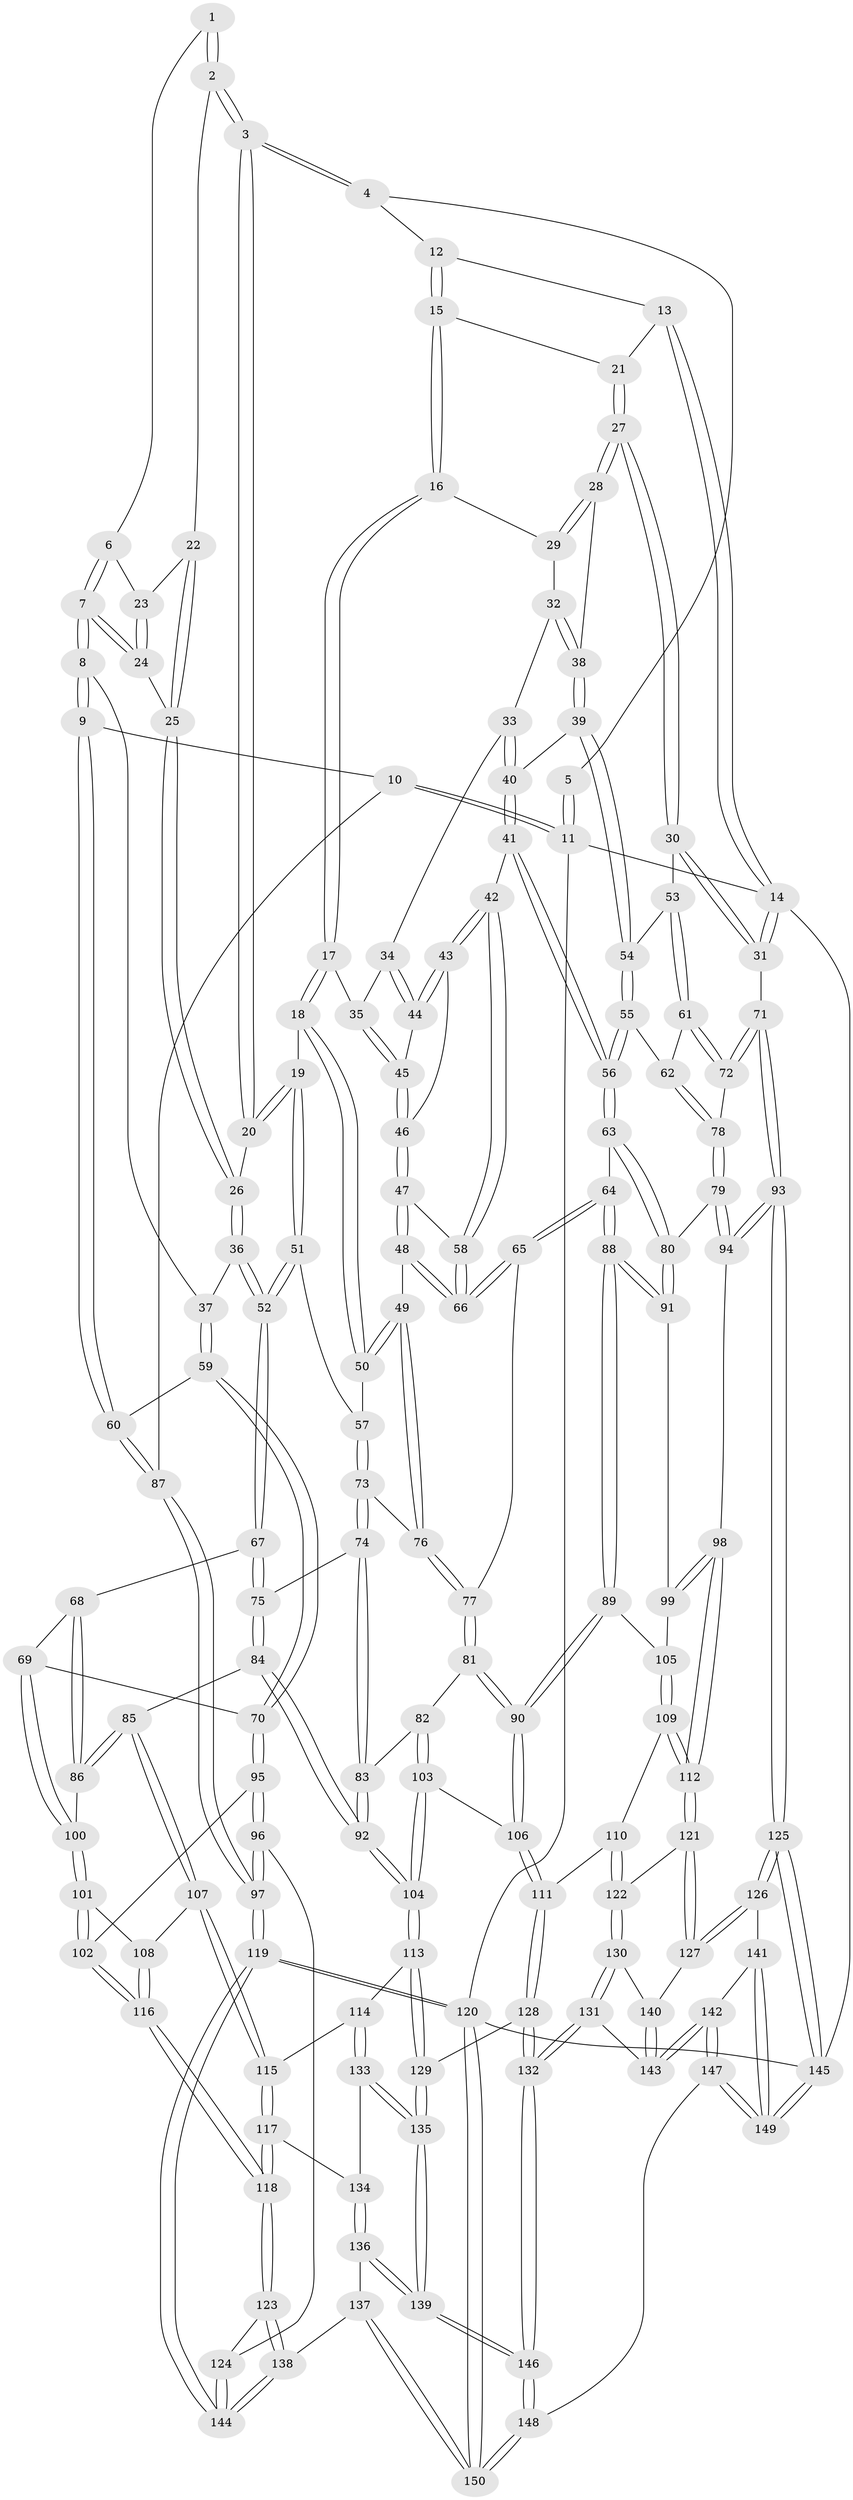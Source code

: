 // Generated by graph-tools (version 1.1) at 2025/38/03/09/25 02:38:33]
// undirected, 150 vertices, 372 edges
graph export_dot {
graph [start="1"]
  node [color=gray90,style=filled];
  1 [pos="+0.1847720138400121+0"];
  2 [pos="+0.30534670343856796+0.06321502106523841"];
  3 [pos="+0.414016994964102+0.09462867163047772"];
  4 [pos="+0.5491318344128115+0"];
  5 [pos="+0.15761008828662026+0"];
  6 [pos="+0.16678103073036019+0.0541863133259726"];
  7 [pos="+0.12338777143100291+0.1897208563905893"];
  8 [pos="+0.10138108364631193+0.20678119667022188"];
  9 [pos="+0+0.22176100442559157"];
  10 [pos="+0+0.18137981124048544"];
  11 [pos="+0+0"];
  12 [pos="+0.6463238708444027+0"];
  13 [pos="+0.8859602001197392+0"];
  14 [pos="+1+0"];
  15 [pos="+0.6644252570392424+0"];
  16 [pos="+0.6662010342065315+0.051464865370036944"];
  17 [pos="+0.5755664073452561+0.2011594813511505"];
  18 [pos="+0.5220057504876482+0.22171745155689293"];
  19 [pos="+0.5165364843411083+0.2200901382470175"];
  20 [pos="+0.4278978330555132+0.1725818857510966"];
  21 [pos="+0.9100792678091948+0.10359587715322512"];
  22 [pos="+0.28035772854221463+0.09443059316003012"];
  23 [pos="+0.26698731473880893+0.09919840968091971"];
  24 [pos="+0.17598434246136904+0.18249592083136087"];
  25 [pos="+0.3059207543034734+0.20547381485266136"];
  26 [pos="+0.3399725077419922+0.2254588708503669"];
  27 [pos="+0.9609133100005264+0.17615139488685258"];
  28 [pos="+0.9145889402204375+0.18883250737504376"];
  29 [pos="+0.73644731844235+0.1258256954758578"];
  30 [pos="+1+0.1962447781397637"];
  31 [pos="+1+0.17283085067643633"];
  32 [pos="+0.7358754984290764+0.23755145341492415"];
  33 [pos="+0.7308077040253581+0.24525163910345063"];
  34 [pos="+0.6952985424550933+0.25936626762612464"];
  35 [pos="+0.5908328307431612+0.2131854373343557"];
  36 [pos="+0.3145778372787992+0.3298387161882794"];
  37 [pos="+0.2029158222499692+0.32765578140246215"];
  38 [pos="+0.8837708959453539+0.21503256573356871"];
  39 [pos="+0.8314317952900262+0.29158817169628076"];
  40 [pos="+0.7709354212165577+0.29279028541538926"];
  41 [pos="+0.7322299108562196+0.3671861929064069"];
  42 [pos="+0.7193321636578616+0.36259391860604856"];
  43 [pos="+0.7084497245072561+0.353630161759199"];
  44 [pos="+0.6949168667426031+0.2952269767772476"];
  45 [pos="+0.632532101068101+0.3167759529959945"];
  46 [pos="+0.6334898326489484+0.35436493519358253"];
  47 [pos="+0.6188547120058189+0.36580706079925634"];
  48 [pos="+0.5855994814244352+0.3827850046767129"];
  49 [pos="+0.5809878309659544+0.3839044296611971"];
  50 [pos="+0.5225407968410307+0.2323499434611577"];
  51 [pos="+0.38424906473265275+0.35784108738110487"];
  52 [pos="+0.33531298069083787+0.36072900524333257"];
  53 [pos="+0.9410690614940252+0.3532497340779222"];
  54 [pos="+0.8326667296889783+0.36686328069088703"];
  55 [pos="+0.7956635441403144+0.4202311989084853"];
  56 [pos="+0.7888981916141915+0.42202197443762707"];
  57 [pos="+0.4685680790944055+0.3839673000872715"];
  58 [pos="+0.670985242998245+0.412037690720931"];
  59 [pos="+0.14091363448684868+0.47796447026028027"];
  60 [pos="+0.10511917945502515+0.4535812627305612"];
  61 [pos="+0.9268648571006609+0.4340546551091515"];
  62 [pos="+0.8033416369853094+0.4240103624700466"];
  63 [pos="+0.7566812092313543+0.47477745155623136"];
  64 [pos="+0.685874204401084+0.4948165655602269"];
  65 [pos="+0.6721268894539169+0.490812370760344"];
  66 [pos="+0.6631947541640907+0.4323340937260464"];
  67 [pos="+0.33007634895789234+0.4266825428873664"];
  68 [pos="+0.24539364700223482+0.47730627181358853"];
  69 [pos="+0.15061786533509242+0.48883051955743145"];
  70 [pos="+0.14480641398384855+0.4868963710403221"];
  71 [pos="+1+0.5909177094781922"];
  72 [pos="+0.9629183867453932+0.4990332666651223"];
  73 [pos="+0.5121722443433013+0.44708381178086626"];
  74 [pos="+0.5088580887889893+0.4546091315096865"];
  75 [pos="+0.3863736299843271+0.4951411640046934"];
  76 [pos="+0.5502504568883323+0.4275917265497031"];
  77 [pos="+0.6624241123845933+0.4923201773375059"];
  78 [pos="+0.8900806245262356+0.5226456664760426"];
  79 [pos="+0.878632974802037+0.5371540983587162"];
  80 [pos="+0.7880367337690316+0.5449524200021502"];
  81 [pos="+0.5859224086749789+0.5625219895002398"];
  82 [pos="+0.5444740746771489+0.5471363063017931"];
  83 [pos="+0.5324637161053734+0.5385573992777378"];
  84 [pos="+0.3741358851408436+0.5840266588430134"];
  85 [pos="+0.3576083518284622+0.5899389654910554"];
  86 [pos="+0.3072186476200547+0.565495669596335"];
  87 [pos="+0+0.5223096423288084"];
  88 [pos="+0.6928708812180575+0.5793515883571267"];
  89 [pos="+0.6912060861353481+0.5838128960245557"];
  90 [pos="+0.6221187034979295+0.6275595421905733"];
  91 [pos="+0.784468776241904+0.5641431936242731"];
  92 [pos="+0.4253207849825709+0.6162618910018249"];
  93 [pos="+1+0.6861644039007558"];
  94 [pos="+0.8782751864136693+0.660023052842799"];
  95 [pos="+0.08419932957461825+0.5748013300978471"];
  96 [pos="+0+0.6465834109063133"];
  97 [pos="+0+0.6625304715865828"];
  98 [pos="+0.8680730346324992+0.6638210712472538"];
  99 [pos="+0.785546727627692+0.5704703396092103"];
  100 [pos="+0.21677527361084806+0.5786334798561947"];
  101 [pos="+0.22042917284014954+0.6045202321559496"];
  102 [pos="+0.17253400857559684+0.6826657501702608"];
  103 [pos="+0.5165398848646172+0.6852181038180666"];
  104 [pos="+0.4649065059812689+0.6981837291916952"];
  105 [pos="+0.7397373982427006+0.6358516582335942"];
  106 [pos="+0.6175024437074925+0.6854722110433789"];
  107 [pos="+0.3091581187004074+0.6473063966320687"];
  108 [pos="+0.2968864533398602+0.6484923416956447"];
  109 [pos="+0.7400601806279383+0.6412386991286062"];
  110 [pos="+0.7025952093886858+0.6907661300051663"];
  111 [pos="+0.6177406020093096+0.6857551885530422"];
  112 [pos="+0.8524837864745224+0.6788776530556428"];
  113 [pos="+0.4615969112332996+0.7065809636624694"];
  114 [pos="+0.36533974911872624+0.7341516406051615"];
  115 [pos="+0.3242112192784855+0.7032810407010134"];
  116 [pos="+0.18018186824344554+0.7302991378999887"];
  117 [pos="+0.25463938502605277+0.7623091059929876"];
  118 [pos="+0.1749512620777615+0.7564422773855545"];
  119 [pos="+0+0.8243414479798106"];
  120 [pos="+0+1"];
  121 [pos="+0.8160311111982801+0.7522664921553783"];
  122 [pos="+0.7684678568779832+0.760821765622477"];
  123 [pos="+0.16605194169916637+0.7662357131185568"];
  124 [pos="+0.15762189877077568+0.763248314371079"];
  125 [pos="+1+0.7568500594342445"];
  126 [pos="+0.9386142776020251+0.8632363123855168"];
  127 [pos="+0.8532015606756215+0.8004744452773759"];
  128 [pos="+0.6188292292296338+0.7623324952732395"];
  129 [pos="+0.4787151983069323+0.8097178049239133"];
  130 [pos="+0.712744744926052+0.8272006838457975"];
  131 [pos="+0.6831049347745624+0.8585578781022047"];
  132 [pos="+0.6697890501521804+0.8621554800289888"];
  133 [pos="+0.3487657739063039+0.7797128173510981"];
  134 [pos="+0.3046184278721904+0.7944340232385152"];
  135 [pos="+0.4589751104489263+0.9124473332842835"];
  136 [pos="+0.3020254940318802+0.8849521916914335"];
  137 [pos="+0.16029245984237311+0.8867323195406903"];
  138 [pos="+0.15484275018589447+0.8741237268989653"];
  139 [pos="+0.4621934556063767+0.9745909101125217"];
  140 [pos="+0.8110571807444732+0.8462569892910471"];
  141 [pos="+0.9238459890931413+0.8846041862251591"];
  142 [pos="+0.7867152575674936+0.9114902743090667"];
  143 [pos="+0.778378166391249+0.9036412838222175"];
  144 [pos="+0+0.8312641841648948"];
  145 [pos="+1+1"];
  146 [pos="+0.505883346266364+1"];
  147 [pos="+0.812997759025878+1"];
  148 [pos="+0.50588273735163+1"];
  149 [pos="+0.833559142854433+1"];
  150 [pos="+0.10364629982204906+1"];
  1 -- 2;
  1 -- 2;
  1 -- 6;
  2 -- 3;
  2 -- 3;
  2 -- 22;
  3 -- 4;
  3 -- 4;
  3 -- 20;
  3 -- 20;
  4 -- 5;
  4 -- 12;
  5 -- 11;
  5 -- 11;
  6 -- 7;
  6 -- 7;
  6 -- 23;
  7 -- 8;
  7 -- 8;
  7 -- 24;
  7 -- 24;
  8 -- 9;
  8 -- 9;
  8 -- 37;
  9 -- 10;
  9 -- 60;
  9 -- 60;
  10 -- 11;
  10 -- 11;
  10 -- 87;
  11 -- 14;
  11 -- 120;
  12 -- 13;
  12 -- 15;
  12 -- 15;
  13 -- 14;
  13 -- 14;
  13 -- 21;
  14 -- 31;
  14 -- 31;
  14 -- 145;
  15 -- 16;
  15 -- 16;
  15 -- 21;
  16 -- 17;
  16 -- 17;
  16 -- 29;
  17 -- 18;
  17 -- 18;
  17 -- 35;
  18 -- 19;
  18 -- 50;
  18 -- 50;
  19 -- 20;
  19 -- 20;
  19 -- 51;
  19 -- 51;
  20 -- 26;
  21 -- 27;
  21 -- 27;
  22 -- 23;
  22 -- 25;
  22 -- 25;
  23 -- 24;
  23 -- 24;
  24 -- 25;
  25 -- 26;
  25 -- 26;
  26 -- 36;
  26 -- 36;
  27 -- 28;
  27 -- 28;
  27 -- 30;
  27 -- 30;
  28 -- 29;
  28 -- 29;
  28 -- 38;
  29 -- 32;
  30 -- 31;
  30 -- 31;
  30 -- 53;
  31 -- 71;
  32 -- 33;
  32 -- 38;
  32 -- 38;
  33 -- 34;
  33 -- 40;
  33 -- 40;
  34 -- 35;
  34 -- 44;
  34 -- 44;
  35 -- 45;
  35 -- 45;
  36 -- 37;
  36 -- 52;
  36 -- 52;
  37 -- 59;
  37 -- 59;
  38 -- 39;
  38 -- 39;
  39 -- 40;
  39 -- 54;
  39 -- 54;
  40 -- 41;
  40 -- 41;
  41 -- 42;
  41 -- 56;
  41 -- 56;
  42 -- 43;
  42 -- 43;
  42 -- 58;
  42 -- 58;
  43 -- 44;
  43 -- 44;
  43 -- 46;
  44 -- 45;
  45 -- 46;
  45 -- 46;
  46 -- 47;
  46 -- 47;
  47 -- 48;
  47 -- 48;
  47 -- 58;
  48 -- 49;
  48 -- 66;
  48 -- 66;
  49 -- 50;
  49 -- 50;
  49 -- 76;
  49 -- 76;
  50 -- 57;
  51 -- 52;
  51 -- 52;
  51 -- 57;
  52 -- 67;
  52 -- 67;
  53 -- 54;
  53 -- 61;
  53 -- 61;
  54 -- 55;
  54 -- 55;
  55 -- 56;
  55 -- 56;
  55 -- 62;
  56 -- 63;
  56 -- 63;
  57 -- 73;
  57 -- 73;
  58 -- 66;
  58 -- 66;
  59 -- 60;
  59 -- 70;
  59 -- 70;
  60 -- 87;
  60 -- 87;
  61 -- 62;
  61 -- 72;
  61 -- 72;
  62 -- 78;
  62 -- 78;
  63 -- 64;
  63 -- 80;
  63 -- 80;
  64 -- 65;
  64 -- 65;
  64 -- 88;
  64 -- 88;
  65 -- 66;
  65 -- 66;
  65 -- 77;
  67 -- 68;
  67 -- 75;
  67 -- 75;
  68 -- 69;
  68 -- 86;
  68 -- 86;
  69 -- 70;
  69 -- 100;
  69 -- 100;
  70 -- 95;
  70 -- 95;
  71 -- 72;
  71 -- 72;
  71 -- 93;
  71 -- 93;
  72 -- 78;
  73 -- 74;
  73 -- 74;
  73 -- 76;
  74 -- 75;
  74 -- 83;
  74 -- 83;
  75 -- 84;
  75 -- 84;
  76 -- 77;
  76 -- 77;
  77 -- 81;
  77 -- 81;
  78 -- 79;
  78 -- 79;
  79 -- 80;
  79 -- 94;
  79 -- 94;
  80 -- 91;
  80 -- 91;
  81 -- 82;
  81 -- 90;
  81 -- 90;
  82 -- 83;
  82 -- 103;
  82 -- 103;
  83 -- 92;
  83 -- 92;
  84 -- 85;
  84 -- 92;
  84 -- 92;
  85 -- 86;
  85 -- 86;
  85 -- 107;
  85 -- 107;
  86 -- 100;
  87 -- 97;
  87 -- 97;
  88 -- 89;
  88 -- 89;
  88 -- 91;
  88 -- 91;
  89 -- 90;
  89 -- 90;
  89 -- 105;
  90 -- 106;
  90 -- 106;
  91 -- 99;
  92 -- 104;
  92 -- 104;
  93 -- 94;
  93 -- 94;
  93 -- 125;
  93 -- 125;
  94 -- 98;
  95 -- 96;
  95 -- 96;
  95 -- 102;
  96 -- 97;
  96 -- 97;
  96 -- 124;
  97 -- 119;
  97 -- 119;
  98 -- 99;
  98 -- 99;
  98 -- 112;
  98 -- 112;
  99 -- 105;
  100 -- 101;
  100 -- 101;
  101 -- 102;
  101 -- 102;
  101 -- 108;
  102 -- 116;
  102 -- 116;
  103 -- 104;
  103 -- 104;
  103 -- 106;
  104 -- 113;
  104 -- 113;
  105 -- 109;
  105 -- 109;
  106 -- 111;
  106 -- 111;
  107 -- 108;
  107 -- 115;
  107 -- 115;
  108 -- 116;
  108 -- 116;
  109 -- 110;
  109 -- 112;
  109 -- 112;
  110 -- 111;
  110 -- 122;
  110 -- 122;
  111 -- 128;
  111 -- 128;
  112 -- 121;
  112 -- 121;
  113 -- 114;
  113 -- 129;
  113 -- 129;
  114 -- 115;
  114 -- 133;
  114 -- 133;
  115 -- 117;
  115 -- 117;
  116 -- 118;
  116 -- 118;
  117 -- 118;
  117 -- 118;
  117 -- 134;
  118 -- 123;
  118 -- 123;
  119 -- 120;
  119 -- 120;
  119 -- 144;
  119 -- 144;
  120 -- 150;
  120 -- 150;
  120 -- 145;
  121 -- 122;
  121 -- 127;
  121 -- 127;
  122 -- 130;
  122 -- 130;
  123 -- 124;
  123 -- 138;
  123 -- 138;
  124 -- 144;
  124 -- 144;
  125 -- 126;
  125 -- 126;
  125 -- 145;
  125 -- 145;
  126 -- 127;
  126 -- 127;
  126 -- 141;
  127 -- 140;
  128 -- 129;
  128 -- 132;
  128 -- 132;
  129 -- 135;
  129 -- 135;
  130 -- 131;
  130 -- 131;
  130 -- 140;
  131 -- 132;
  131 -- 132;
  131 -- 143;
  132 -- 146;
  132 -- 146;
  133 -- 134;
  133 -- 135;
  133 -- 135;
  134 -- 136;
  134 -- 136;
  135 -- 139;
  135 -- 139;
  136 -- 137;
  136 -- 139;
  136 -- 139;
  137 -- 138;
  137 -- 150;
  137 -- 150;
  138 -- 144;
  138 -- 144;
  139 -- 146;
  139 -- 146;
  140 -- 143;
  140 -- 143;
  141 -- 142;
  141 -- 149;
  141 -- 149;
  142 -- 143;
  142 -- 143;
  142 -- 147;
  142 -- 147;
  145 -- 149;
  145 -- 149;
  146 -- 148;
  146 -- 148;
  147 -- 148;
  147 -- 149;
  147 -- 149;
  148 -- 150;
  148 -- 150;
}
